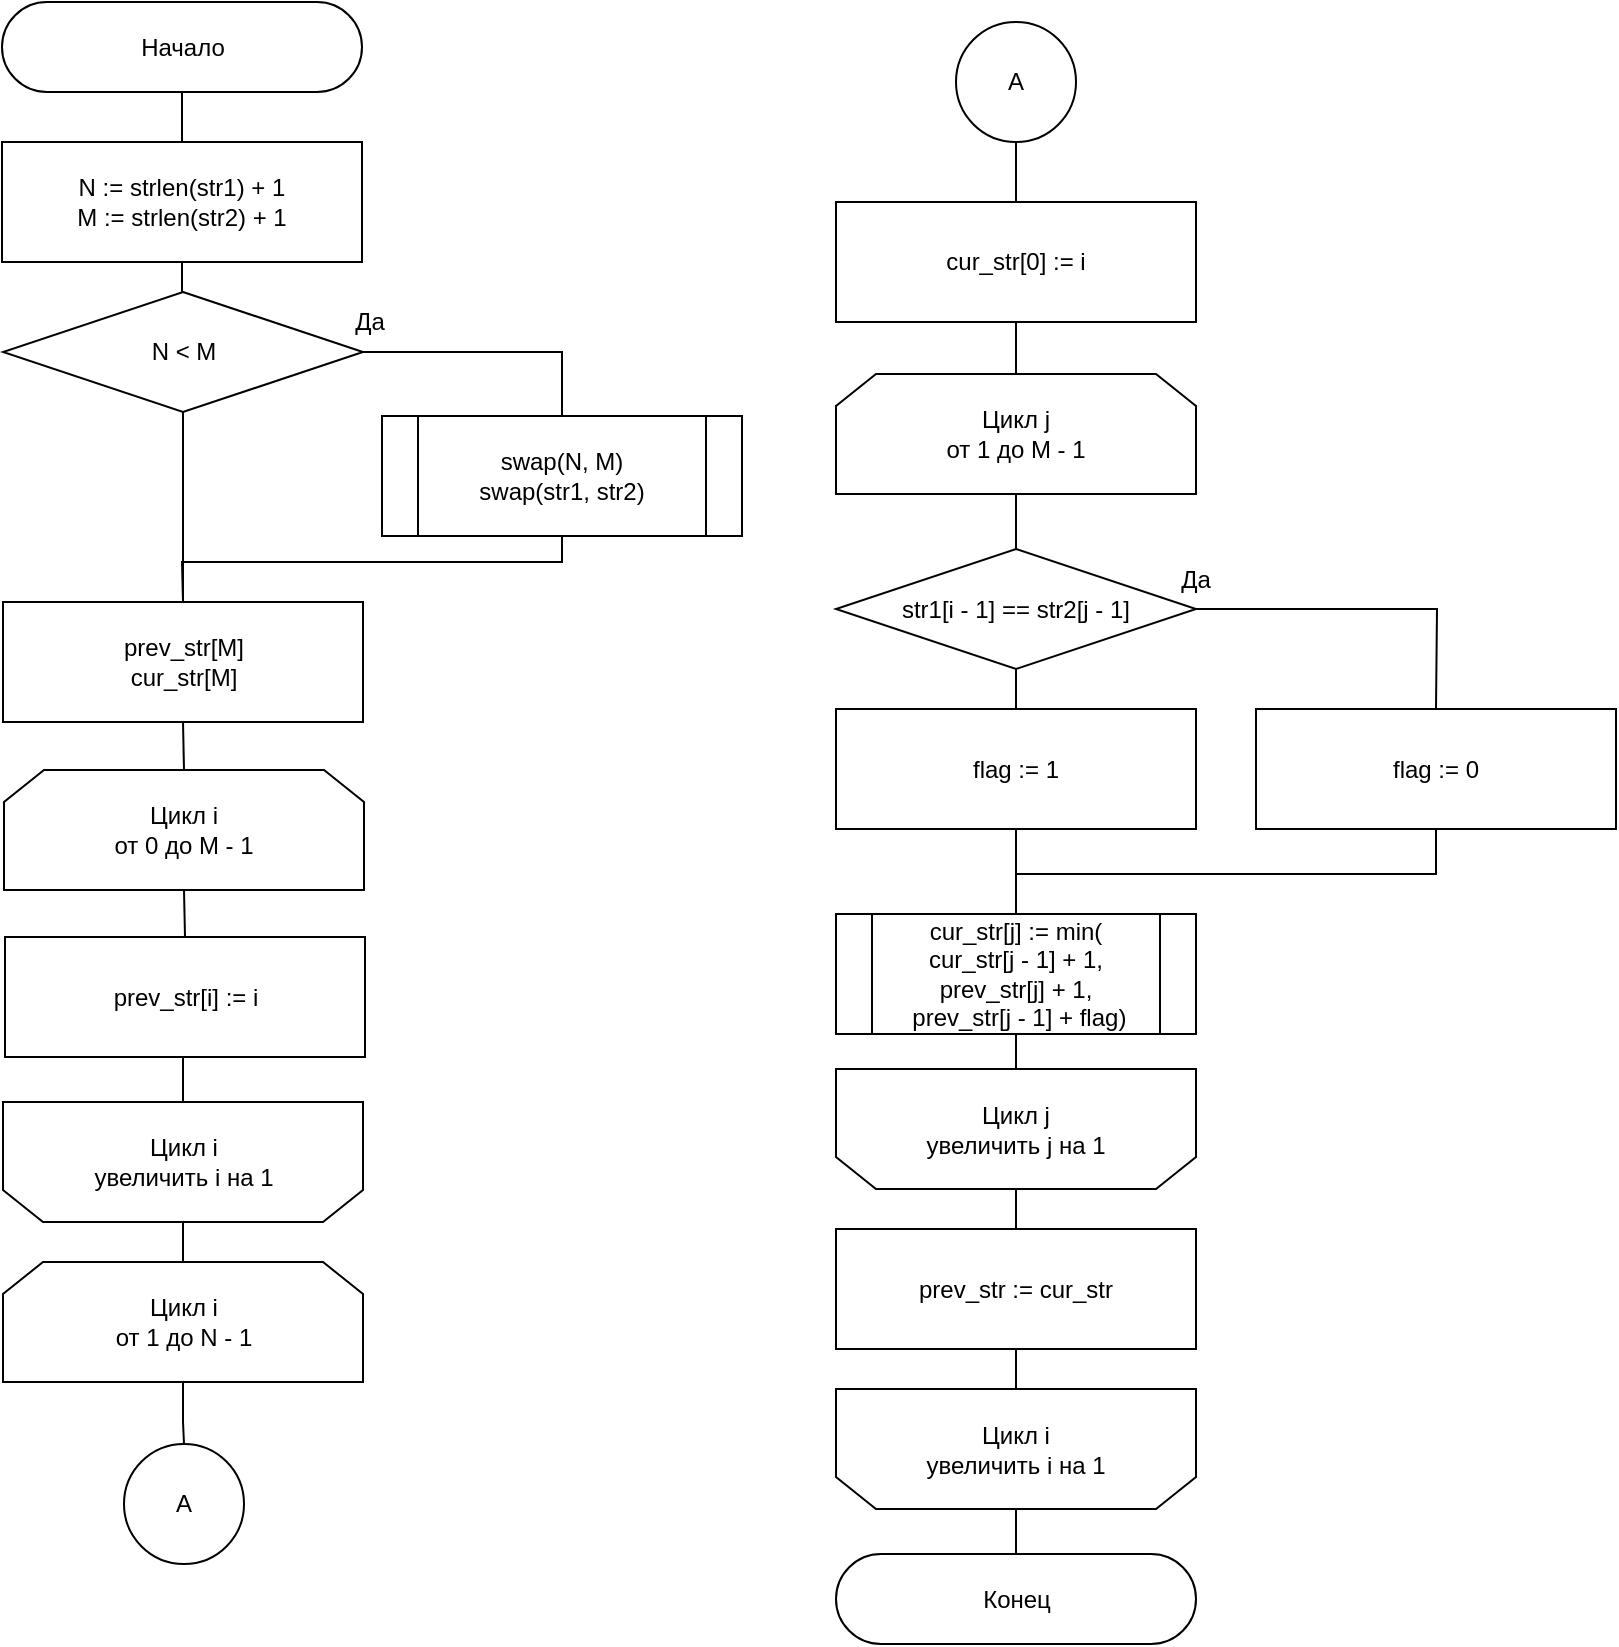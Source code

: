 <mxfile version="20.6.0" type="device"><diagram id="8Nh8zA7UoQNi2IcQUriX" name="Страница 1"><mxGraphModel dx="1053" dy="572" grid="1" gridSize="10" guides="1" tooltips="1" connect="1" arrows="1" fold="1" page="1" pageScale="1" pageWidth="1169" pageHeight="827" math="0" shadow="0"><root><mxCell id="0"/><mxCell id="1" parent="0"/><mxCell id="FAuisT4XkiE-iv4hDTMz-5" value="" style="edgeStyle=orthogonalEdgeStyle;rounded=0;orthogonalLoop=1;jettySize=auto;html=1;endArrow=none;endFill=0;" parent="1" source="FAuisT4XkiE-iv4hDTMz-1" target="FAuisT4XkiE-iv4hDTMz-3" edge="1"><mxGeometry relative="1" as="geometry"/></mxCell><mxCell id="FAuisT4XkiE-iv4hDTMz-1" value="Начало" style="html=1;dashed=0;whitespace=wrap;shape=mxgraph.dfd.start" parent="1" vertex="1"><mxGeometry x="150" width="180" height="45" as="geometry"/></mxCell><mxCell id="FAuisT4XkiE-iv4hDTMz-12" value="" style="edgeStyle=orthogonalEdgeStyle;rounded=0;orthogonalLoop=1;jettySize=auto;html=1;" parent="1" source="FAuisT4XkiE-iv4hDTMz-3" target="FAuisT4XkiE-iv4hDTMz-7" edge="1"><mxGeometry relative="1" as="geometry"/></mxCell><mxCell id="FAuisT4XkiE-iv4hDTMz-3" value="&lt;div&gt;N := strlen(str1) + 1&lt;/div&gt;&lt;div&gt;M := strlen(str2) + 1&lt;/div&gt;" style="rounded=0;whiteSpace=wrap;html=1;shadow=0;" parent="1" vertex="1"><mxGeometry x="150" y="70" width="180" height="60" as="geometry"/></mxCell><mxCell id="FAuisT4XkiE-iv4hDTMz-6" value="Конец" style="html=1;dashed=0;whitespace=wrap;shape=mxgraph.dfd.start" parent="1" vertex="1"><mxGeometry x="567" y="776" width="180" height="45" as="geometry"/></mxCell><mxCell id="FAuisT4XkiE-iv4hDTMz-14" value="" style="edgeStyle=orthogonalEdgeStyle;rounded=0;orthogonalLoop=1;jettySize=auto;html=1;entryX=0.5;entryY=0;entryDx=0;entryDy=0;endArrow=none;endFill=0;" parent="1" source="FAuisT4XkiE-iv4hDTMz-7" target="FAuisT4XkiE-iv4hDTMz-17" edge="1"><mxGeometry relative="1" as="geometry"/></mxCell><mxCell id="FAuisT4XkiE-iv4hDTMz-7" value="N &amp;lt; M" style="rhombus;whiteSpace=wrap;html=1;shadow=0;" parent="1" vertex="1"><mxGeometry x="150.5" y="145.0" width="180" height="60" as="geometry"/></mxCell><mxCell id="FAuisT4XkiE-iv4hDTMz-8" value="Да" style="text;html=1;strokeColor=none;fillColor=none;align=center;verticalAlign=middle;whiteSpace=wrap;rounded=0;shadow=0;" parent="1" vertex="1"><mxGeometry x="304" y="145" width="60" height="30" as="geometry"/></mxCell><mxCell id="FAuisT4XkiE-iv4hDTMz-22" style="edgeStyle=orthogonalEdgeStyle;rounded=0;orthogonalLoop=1;jettySize=auto;html=1;exitX=0.5;exitY=1;exitDx=0;exitDy=0;entryX=0.5;entryY=0;entryDx=0;entryDy=0;endArrow=none;endFill=0;" parent="1" source="FAuisT4XkiE-iv4hDTMz-13" target="FAuisT4XkiE-iv4hDTMz-20" edge="1"><mxGeometry relative="1" as="geometry"/></mxCell><mxCell id="FAuisT4XkiE-iv4hDTMz-13" value="&lt;div&gt;Цикл i&lt;/div&gt;&lt;div&gt;от 0 до M - 1&lt;/div&gt;" style="shape=loopLimit;whiteSpace=wrap;html=1;shadow=0;" parent="1" vertex="1"><mxGeometry x="151" y="384" width="180" height="60" as="geometry"/></mxCell><mxCell id="FAuisT4XkiE-iv4hDTMz-18" style="edgeStyle=orthogonalEdgeStyle;rounded=0;orthogonalLoop=1;jettySize=auto;html=1;exitX=0.5;exitY=1;exitDx=0;exitDy=0;entryX=0.5;entryY=0;entryDx=0;entryDy=0;endArrow=none;endFill=0;" parent="1" source="FAuisT4XkiE-iv4hDTMz-17" target="FAuisT4XkiE-iv4hDTMz-13" edge="1"><mxGeometry relative="1" as="geometry"/></mxCell><mxCell id="FAuisT4XkiE-iv4hDTMz-17" value="&lt;div&gt;prev_str[M]&lt;/div&gt;&lt;div&gt;cur_str[M]&lt;/div&gt;" style="rounded=0;whiteSpace=wrap;html=1;shadow=0;" parent="1" vertex="1"><mxGeometry x="150.5" y="300" width="180" height="60" as="geometry"/></mxCell><mxCell id="FAuisT4XkiE-iv4hDTMz-23" style="edgeStyle=orthogonalEdgeStyle;rounded=0;orthogonalLoop=1;jettySize=auto;html=1;exitX=0.5;exitY=1;exitDx=0;exitDy=0;entryX=0.5;entryY=1;entryDx=0;entryDy=0;endArrow=none;endFill=0;" parent="1" source="FAuisT4XkiE-iv4hDTMz-20" target="FAuisT4XkiE-iv4hDTMz-21" edge="1"><mxGeometry relative="1" as="geometry"/></mxCell><mxCell id="FAuisT4XkiE-iv4hDTMz-20" value="prev_str[i] := i" style="rounded=0;whiteSpace=wrap;html=1;shadow=0;" parent="1" vertex="1"><mxGeometry x="151.5" y="467.5" width="180" height="60" as="geometry"/></mxCell><mxCell id="FAuisT4XkiE-iv4hDTMz-59" style="edgeStyle=orthogonalEdgeStyle;rounded=0;orthogonalLoop=1;jettySize=auto;html=1;exitX=0.5;exitY=0;exitDx=0;exitDy=0;entryX=0.5;entryY=0;entryDx=0;entryDy=0;endArrow=none;endFill=0;" parent="1" source="FAuisT4XkiE-iv4hDTMz-21" target="FAuisT4XkiE-iv4hDTMz-57" edge="1"><mxGeometry relative="1" as="geometry"/></mxCell><mxCell id="FAuisT4XkiE-iv4hDTMz-21" value="&lt;div&gt;Цикл i&lt;/div&gt;&lt;div&gt;увеличить i на 1&lt;br&gt;&lt;/div&gt;" style="shape=loopLimit;whiteSpace=wrap;html=1;direction=west;shadow=0;" parent="1" vertex="1"><mxGeometry x="150.5" y="550" width="180" height="60" as="geometry"/></mxCell><mxCell id="FAuisT4XkiE-iv4hDTMz-24" value="А" style="ellipse;whiteSpace=wrap;html=1;aspect=fixed;shadow=0;" parent="1" vertex="1"><mxGeometry x="211" y="721" width="60" height="60" as="geometry"/></mxCell><mxCell id="WrzBTWzLdZr_mq1yFDGu-16" value="" style="edgeStyle=orthogonalEdgeStyle;rounded=0;orthogonalLoop=1;jettySize=auto;html=1;endArrow=none;endFill=0;" edge="1" parent="1" source="FAuisT4XkiE-iv4hDTMz-26" target="FAuisT4XkiE-iv4hDTMz-58"><mxGeometry relative="1" as="geometry"/></mxCell><mxCell id="FAuisT4XkiE-iv4hDTMz-26" value="А" style="ellipse;whiteSpace=wrap;html=1;aspect=fixed;shadow=0;" parent="1" vertex="1"><mxGeometry x="627" y="10" width="60" height="60" as="geometry"/></mxCell><mxCell id="FAuisT4XkiE-iv4hDTMz-66" value="" style="edgeStyle=orthogonalEdgeStyle;rounded=0;orthogonalLoop=1;jettySize=auto;html=1;endArrow=none;endFill=0;" parent="1" source="FAuisT4XkiE-iv4hDTMz-32" edge="1"><mxGeometry relative="1" as="geometry"><mxPoint x="657.029" y="776" as="targetPoint"/></mxGeometry></mxCell><mxCell id="FAuisT4XkiE-iv4hDTMz-32" value="&lt;div&gt;Цикл i&lt;/div&gt;&lt;div&gt;увеличить i на 1&lt;br&gt;&lt;/div&gt;" style="shape=loopLimit;whiteSpace=wrap;html=1;direction=west;shadow=0;" parent="1" vertex="1"><mxGeometry x="567" y="693.5" width="180" height="60" as="geometry"/></mxCell><mxCell id="FAuisT4XkiE-iv4hDTMz-40" value="" style="edgeStyle=orthogonalEdgeStyle;rounded=0;orthogonalLoop=1;jettySize=auto;html=1;endArrow=none;endFill=0;" parent="1" source="FAuisT4XkiE-iv4hDTMz-35" edge="1"><mxGeometry relative="1" as="geometry"><mxPoint x="657" y="273.5" as="targetPoint"/></mxGeometry></mxCell><mxCell id="FAuisT4XkiE-iv4hDTMz-35" value="&lt;div&gt;Цикл j&lt;br&gt;&lt;/div&gt;&lt;div&gt;от 1 до M - 1&lt;/div&gt;" style="shape=loopLimit;whiteSpace=wrap;html=1;shadow=0;" parent="1" vertex="1"><mxGeometry x="567" y="186" width="180" height="60" as="geometry"/></mxCell><mxCell id="FAuisT4XkiE-iv4hDTMz-54" style="edgeStyle=orthogonalEdgeStyle;rounded=0;orthogonalLoop=1;jettySize=auto;html=1;exitX=0.5;exitY=0;exitDx=0;exitDy=0;entryX=0.5;entryY=0;entryDx=0;entryDy=0;endArrow=none;endFill=0;" parent="1" source="FAuisT4XkiE-iv4hDTMz-36" target="FAuisT4XkiE-iv4hDTMz-50" edge="1"><mxGeometry relative="1" as="geometry"/></mxCell><mxCell id="WrzBTWzLdZr_mq1yFDGu-10" value="" style="edgeStyle=orthogonalEdgeStyle;rounded=0;orthogonalLoop=1;jettySize=auto;html=1;endArrow=none;endFill=0;" edge="1" parent="1" source="FAuisT4XkiE-iv4hDTMz-36" target="FAuisT4XkiE-iv4hDTMz-63"><mxGeometry relative="1" as="geometry"/></mxCell><mxCell id="WrzBTWzLdZr_mq1yFDGu-11" value="" style="edgeStyle=orthogonalEdgeStyle;rounded=0;orthogonalLoop=1;jettySize=auto;html=1;endArrow=none;endFill=0;" edge="1" parent="1" source="FAuisT4XkiE-iv4hDTMz-36" target="FAuisT4XkiE-iv4hDTMz-63"><mxGeometry relative="1" as="geometry"/></mxCell><mxCell id="FAuisT4XkiE-iv4hDTMz-36" value="&lt;div&gt;Цикл j&lt;br&gt;&lt;/div&gt;&lt;div&gt;увеличить j на 1&lt;br&gt;&lt;/div&gt;" style="shape=loopLimit;whiteSpace=wrap;html=1;direction=west;shadow=0;" parent="1" vertex="1"><mxGeometry x="567" y="533.5" width="180" height="60" as="geometry"/></mxCell><mxCell id="FAuisT4XkiE-iv4hDTMz-45" style="edgeStyle=orthogonalEdgeStyle;rounded=0;orthogonalLoop=1;jettySize=auto;html=1;exitX=1;exitY=0.5;exitDx=0;exitDy=0;entryX=0.5;entryY=0;entryDx=0;entryDy=0;endArrow=none;endFill=0;" parent="1" source="FAuisT4XkiE-iv4hDTMz-41" edge="1"><mxGeometry relative="1" as="geometry"><mxPoint x="867" y="353.5" as="targetPoint"/></mxGeometry></mxCell><mxCell id="FAuisT4XkiE-iv4hDTMz-46" style="edgeStyle=orthogonalEdgeStyle;rounded=0;orthogonalLoop=1;jettySize=auto;html=1;exitX=0.5;exitY=1;exitDx=0;exitDy=0;entryX=0.5;entryY=0;entryDx=0;entryDy=0;endArrow=none;endFill=0;" parent="1" source="FAuisT4XkiE-iv4hDTMz-41" target="FAuisT4XkiE-iv4hDTMz-44" edge="1"><mxGeometry relative="1" as="geometry"/></mxCell><mxCell id="FAuisT4XkiE-iv4hDTMz-41" value="str1[i - 1] == str2[j - 1]" style="rhombus;whiteSpace=wrap;html=1;shadow=0;" parent="1" vertex="1"><mxGeometry x="567" y="273.5" width="180" height="60" as="geometry"/></mxCell><mxCell id="FAuisT4XkiE-iv4hDTMz-42" value="Да" style="text;html=1;strokeColor=none;fillColor=none;align=center;verticalAlign=middle;whiteSpace=wrap;rounded=0;shadow=0;" parent="1" vertex="1"><mxGeometry x="717" y="273.5" width="60" height="30" as="geometry"/></mxCell><mxCell id="FAuisT4XkiE-iv4hDTMz-49" style="edgeStyle=orthogonalEdgeStyle;rounded=0;orthogonalLoop=1;jettySize=auto;html=1;exitX=0.5;exitY=1;exitDx=0;exitDy=0;entryX=0.5;entryY=0;entryDx=0;entryDy=0;endArrow=none;endFill=0;" parent="1" target="FAuisT4XkiE-iv4hDTMz-63" edge="1"><mxGeometry relative="1" as="geometry"><mxPoint x="867" y="413.5" as="sourcePoint"/><mxPoint x="657" y="453.5" as="targetPoint"/><Array as="points"><mxPoint x="867" y="436"/><mxPoint x="657" y="436"/><mxPoint x="657" y="460"/></Array></mxGeometry></mxCell><mxCell id="FAuisT4XkiE-iv4hDTMz-43" value="flag := 0" style="rounded=0;whiteSpace=wrap;html=1;shadow=0;" parent="1" vertex="1"><mxGeometry x="777" y="353.5" width="180" height="60" as="geometry"/></mxCell><mxCell id="FAuisT4XkiE-iv4hDTMz-51" value="" style="edgeStyle=orthogonalEdgeStyle;rounded=0;orthogonalLoop=1;jettySize=auto;html=1;entryX=0.5;entryY=0;entryDx=0;entryDy=0;endArrow=none;endFill=0;" parent="1" source="FAuisT4XkiE-iv4hDTMz-44" target="FAuisT4XkiE-iv4hDTMz-63" edge="1"><mxGeometry relative="1" as="geometry"><mxPoint x="657" y="453.5" as="targetPoint"/></mxGeometry></mxCell><mxCell id="FAuisT4XkiE-iv4hDTMz-44" value="flag := 1" style="rounded=0;whiteSpace=wrap;html=1;shadow=0;" parent="1" vertex="1"><mxGeometry x="567" y="353.5" width="180" height="60" as="geometry"/></mxCell><mxCell id="FAuisT4XkiE-iv4hDTMz-48" style="edgeStyle=orthogonalEdgeStyle;rounded=0;orthogonalLoop=1;jettySize=auto;html=1;exitX=0.5;exitY=1;exitDx=0;exitDy=0;entryX=0.5;entryY=1;entryDx=0;entryDy=0;endArrow=none;endFill=0;" parent="1" target="FAuisT4XkiE-iv4hDTMz-36" edge="1"><mxGeometry relative="1" as="geometry"><mxPoint x="657" y="513.5" as="sourcePoint"/></mxGeometry></mxCell><mxCell id="FAuisT4XkiE-iv4hDTMz-55" style="edgeStyle=orthogonalEdgeStyle;rounded=0;orthogonalLoop=1;jettySize=auto;html=1;exitX=0.5;exitY=1;exitDx=0;exitDy=0;entryX=0.5;entryY=1;entryDx=0;entryDy=0;endArrow=none;endFill=0;" parent="1" source="FAuisT4XkiE-iv4hDTMz-50" target="FAuisT4XkiE-iv4hDTMz-32" edge="1"><mxGeometry relative="1" as="geometry"/></mxCell><mxCell id="FAuisT4XkiE-iv4hDTMz-50" value="prev_str := cur_str" style="rounded=0;whiteSpace=wrap;html=1;shadow=0;" parent="1" vertex="1"><mxGeometry x="567" y="613.5" width="180" height="60" as="geometry"/></mxCell><mxCell id="WrzBTWzLdZr_mq1yFDGu-21" value="" style="edgeStyle=orthogonalEdgeStyle;rounded=0;orthogonalLoop=1;jettySize=auto;html=1;endArrow=none;endFill=0;" edge="1" parent="1" source="FAuisT4XkiE-iv4hDTMz-57" target="FAuisT4XkiE-iv4hDTMz-24"><mxGeometry relative="1" as="geometry"/></mxCell><mxCell id="FAuisT4XkiE-iv4hDTMz-57" value="&lt;div&gt;Цикл i&lt;/div&gt;&lt;div&gt;от 1 до N - 1&lt;/div&gt;" style="shape=loopLimit;whiteSpace=wrap;html=1;shadow=0;" parent="1" vertex="1"><mxGeometry x="150.5" y="630" width="180" height="60" as="geometry"/></mxCell><mxCell id="FAuisT4XkiE-iv4hDTMz-58" value="cur_str[0] := i" style="rounded=0;whiteSpace=wrap;html=1;shadow=0;" parent="1" vertex="1"><mxGeometry x="567" y="100" width="180" height="60" as="geometry"/></mxCell><mxCell id="FAuisT4XkiE-iv4hDTMz-63" value="cur_str[j] := min(&lt;br&gt;cur_str[j - 1] + 1, prev_str[j] + 1,&lt;br&gt;&amp;nbsp;prev_str[j - 1] + flag)" style="shape=process;whiteSpace=wrap;html=1;backgroundOutline=1;shadow=0;" parent="1" vertex="1"><mxGeometry x="567" y="456" width="180" height="60" as="geometry"/></mxCell><mxCell id="WrzBTWzLdZr_mq1yFDGu-2" value="&lt;div&gt;swap(N, M)&lt;br&gt;&lt;/div&gt;&lt;div&gt;swap(str1, str2)&lt;/div&gt;" style="shape=process;whiteSpace=wrap;html=1;backgroundOutline=1;shadow=0;" vertex="1" parent="1"><mxGeometry x="340" y="207" width="180" height="60" as="geometry"/></mxCell><mxCell id="WrzBTWzLdZr_mq1yFDGu-3" value="" style="endArrow=none;html=1;rounded=0;exitX=1;exitY=0.5;exitDx=0;exitDy=0;entryX=0.5;entryY=0;entryDx=0;entryDy=0;" edge="1" parent="1" source="FAuisT4XkiE-iv4hDTMz-7" target="WrzBTWzLdZr_mq1yFDGu-2"><mxGeometry width="50" height="50" relative="1" as="geometry"><mxPoint x="390" y="185" as="sourcePoint"/><mxPoint x="440" y="135" as="targetPoint"/><Array as="points"><mxPoint x="430" y="175"/></Array></mxGeometry></mxCell><mxCell id="WrzBTWzLdZr_mq1yFDGu-6" value="" style="endArrow=none;html=1;rounded=0;exitX=0.5;exitY=0;exitDx=0;exitDy=0;entryX=0.5;entryY=1;entryDx=0;entryDy=0;" edge="1" parent="1" source="FAuisT4XkiE-iv4hDTMz-17" target="WrzBTWzLdZr_mq1yFDGu-2"><mxGeometry width="50" height="50" relative="1" as="geometry"><mxPoint x="380" y="250" as="sourcePoint"/><mxPoint x="430" y="200" as="targetPoint"/><Array as="points"><mxPoint x="240" y="280"/><mxPoint x="430" y="280"/></Array></mxGeometry></mxCell><mxCell id="WrzBTWzLdZr_mq1yFDGu-20" value="" style="endArrow=none;html=1;rounded=0;entryX=0.5;entryY=1;entryDx=0;entryDy=0;exitX=0.5;exitY=0;exitDx=0;exitDy=0;" edge="1" parent="1" source="FAuisT4XkiE-iv4hDTMz-35" target="FAuisT4XkiE-iv4hDTMz-58"><mxGeometry width="50" height="50" relative="1" as="geometry"><mxPoint x="630" y="250" as="sourcePoint"/><mxPoint x="680" y="200" as="targetPoint"/></mxGeometry></mxCell></root></mxGraphModel></diagram></mxfile>